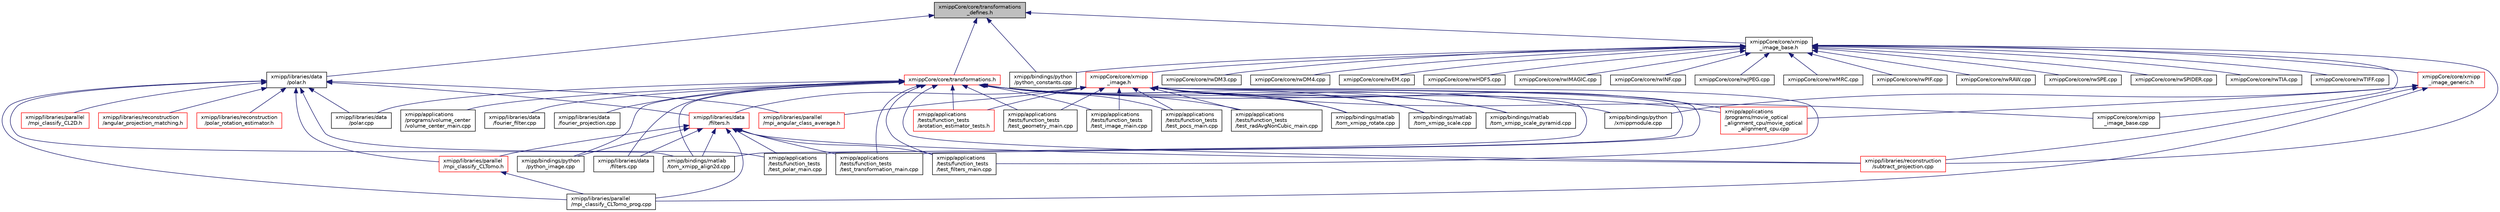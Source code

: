 digraph "xmippCore/core/transformations_defines.h"
{
  edge [fontname="Helvetica",fontsize="10",labelfontname="Helvetica",labelfontsize="10"];
  node [fontname="Helvetica",fontsize="10",shape=record];
  Node1 [label="xmippCore/core/transformations\l_defines.h",height=0.2,width=0.4,color="black", fillcolor="grey75", style="filled", fontcolor="black"];
  Node1 -> Node2 [dir="back",color="midnightblue",fontsize="10",style="solid",fontname="Helvetica"];
  Node2 [label="xmipp/bindings/python\l/python_constants.cpp",height=0.2,width=0.4,color="black", fillcolor="white", style="filled",URL="$python__constants_8cpp.html"];
  Node1 -> Node3 [dir="back",color="midnightblue",fontsize="10",style="solid",fontname="Helvetica"];
  Node3 [label="xmipp/libraries/data\l/polar.h",height=0.2,width=0.4,color="black", fillcolor="white", style="filled",URL="$polar_8h.html"];
  Node3 -> Node4 [dir="back",color="midnightblue",fontsize="10",style="solid",fontname="Helvetica"];
  Node4 [label="xmipp/applications\l/tests/function_tests\l/test_polar_main.cpp",height=0.2,width=0.4,color="black", fillcolor="white", style="filled",URL="$test__polar__main_8cpp.html"];
  Node3 -> Node5 [dir="back",color="midnightblue",fontsize="10",style="solid",fontname="Helvetica"];
  Node5 [label="xmipp/bindings/matlab\l/tom_xmipp_align2d.cpp",height=0.2,width=0.4,color="black", fillcolor="white", style="filled",URL="$tom__xmipp__align2d_8cpp.html"];
  Node3 -> Node6 [dir="back",color="midnightblue",fontsize="10",style="solid",fontname="Helvetica"];
  Node6 [label="xmipp/libraries/data\l/filters.h",height=0.2,width=0.4,color="red", fillcolor="white", style="filled",URL="$filters_8h.html"];
  Node6 -> Node8 [dir="back",color="midnightblue",fontsize="10",style="solid",fontname="Helvetica"];
  Node8 [label="xmipp/applications\l/tests/function_tests\l/test_filters_main.cpp",height=0.2,width=0.4,color="black", fillcolor="white", style="filled",URL="$test__filters__main_8cpp.html"];
  Node6 -> Node4 [dir="back",color="midnightblue",fontsize="10",style="solid",fontname="Helvetica"];
  Node6 -> Node9 [dir="back",color="midnightblue",fontsize="10",style="solid",fontname="Helvetica"];
  Node9 [label="xmipp/applications\l/tests/function_tests\l/test_transformation_main.cpp",height=0.2,width=0.4,color="black", fillcolor="white", style="filled",URL="$test__transformation__main_8cpp.html"];
  Node6 -> Node5 [dir="back",color="midnightblue",fontsize="10",style="solid",fontname="Helvetica"];
  Node6 -> Node10 [dir="back",color="midnightblue",fontsize="10",style="solid",fontname="Helvetica"];
  Node10 [label="xmipp/bindings/python\l/python_image.cpp",height=0.2,width=0.4,color="black", fillcolor="white", style="filled",URL="$python__image_8cpp.html"];
  Node6 -> Node12 [dir="back",color="midnightblue",fontsize="10",style="solid",fontname="Helvetica"];
  Node12 [label="xmipp/libraries/data\l/filters.cpp",height=0.2,width=0.4,color="black", fillcolor="white", style="filled",URL="$filters_8cpp.html"];
  Node6 -> Node150 [dir="back",color="midnightblue",fontsize="10",style="solid",fontname="Helvetica"];
  Node150 [label="xmipp/libraries/parallel\l/mpi_classify_CLTomo.h",height=0.2,width=0.4,color="red", fillcolor="white", style="filled",URL="$mpi__classify__CLTomo_8h.html"];
  Node150 -> Node152 [dir="back",color="midnightblue",fontsize="10",style="solid",fontname="Helvetica"];
  Node152 [label="xmipp/libraries/parallel\l/mpi_classify_CLTomo_prog.cpp",height=0.2,width=0.4,color="black", fillcolor="white", style="filled",URL="$mpi__classify__CLTomo__prog_8cpp.html"];
  Node6 -> Node152 [dir="back",color="midnightblue",fontsize="10",style="solid",fontname="Helvetica"];
  Node6 -> Node101 [dir="back",color="midnightblue",fontsize="10",style="solid",fontname="Helvetica"];
  Node101 [label="xmipp/libraries/reconstruction\l/subtract_projection.cpp",height=0.2,width=0.4,color="red", fillcolor="white", style="filled",URL="$subtract__projection_8cpp.html"];
  Node3 -> Node253 [dir="back",color="midnightblue",fontsize="10",style="solid",fontname="Helvetica"];
  Node253 [label="xmipp/libraries/data\l/polar.cpp",height=0.2,width=0.4,color="black", fillcolor="white", style="filled",URL="$polar_8cpp.html"];
  Node3 -> Node254 [dir="back",color="midnightblue",fontsize="10",style="solid",fontname="Helvetica"];
  Node254 [label="xmipp/libraries/parallel\l/mpi_angular_class_average.h",height=0.2,width=0.4,color="red", fillcolor="white", style="filled",URL="$mpi__angular__class__average_8h.html"];
  Node3 -> Node257 [dir="back",color="midnightblue",fontsize="10",style="solid",fontname="Helvetica"];
  Node257 [label="xmipp/libraries/parallel\l/mpi_classify_CL2D.h",height=0.2,width=0.4,color="red", fillcolor="white", style="filled",URL="$mpi__classify__CL2D_8h.html"];
  Node3 -> Node150 [dir="back",color="midnightblue",fontsize="10",style="solid",fontname="Helvetica"];
  Node3 -> Node152 [dir="back",color="midnightblue",fontsize="10",style="solid",fontname="Helvetica"];
  Node3 -> Node259 [dir="back",color="midnightblue",fontsize="10",style="solid",fontname="Helvetica"];
  Node259 [label="xmipp/libraries/reconstruction\l/angular_projection_matching.h",height=0.2,width=0.4,color="red", fillcolor="white", style="filled",URL="$angular__projection__matching_8h.html"];
  Node3 -> Node264 [dir="back",color="midnightblue",fontsize="10",style="solid",fontname="Helvetica"];
  Node264 [label="xmipp/libraries/reconstruction\l/polar_rotation_estimator.h",height=0.2,width=0.4,color="red", fillcolor="white", style="filled",URL="$polar__rotation__estimator_8h.html"];
  Node1 -> Node267 [dir="back",color="midnightblue",fontsize="10",style="solid",fontname="Helvetica"];
  Node267 [label="xmippCore/core/xmipp\l_image_base.h",height=0.2,width=0.4,color="black", fillcolor="white", style="filled",URL="$xmipp__image__base_8h.html"];
  Node267 -> Node2 [dir="back",color="midnightblue",fontsize="10",style="solid",fontname="Helvetica"];
  Node267 -> Node101 [dir="back",color="midnightblue",fontsize="10",style="solid",fontname="Helvetica"];
  Node267 -> Node268 [dir="back",color="midnightblue",fontsize="10",style="solid",fontname="Helvetica"];
  Node268 [label="xmippCore/core/xmipp\l_image.h",height=0.2,width=0.4,color="red", fillcolor="white", style="filled",URL="$xmipp__image_8h.html"];
  Node268 -> Node271 [dir="back",color="midnightblue",fontsize="10",style="solid",fontname="Helvetica"];
  Node271 [label="xmipp/applications\l/programs/movie_optical\l_alignment_cpu/movie_optical\l_alignment_cpu.cpp",height=0.2,width=0.4,color="red", fillcolor="white", style="filled",URL="$movie__optical__alignment__cpu_8cpp.html"];
  Node268 -> Node277 [dir="back",color="midnightblue",fontsize="10",style="solid",fontname="Helvetica"];
  Node277 [label="xmipp/applications\l/tests/function_tests\l/arotation_estimator_tests.h",height=0.2,width=0.4,color="red", fillcolor="white", style="filled",URL="$arotation__estimator__tests_8h.html"];
  Node268 -> Node8 [dir="back",color="midnightblue",fontsize="10",style="solid",fontname="Helvetica"];
  Node268 -> Node281 [dir="back",color="midnightblue",fontsize="10",style="solid",fontname="Helvetica"];
  Node281 [label="xmipp/applications\l/tests/function_tests\l/test_geometry_main.cpp",height=0.2,width=0.4,color="black", fillcolor="white", style="filled",URL="$test__geometry__main_8cpp.html"];
  Node268 -> Node283 [dir="back",color="midnightblue",fontsize="10",style="solid",fontname="Helvetica"];
  Node283 [label="xmipp/applications\l/tests/function_tests\l/test_image_main.cpp",height=0.2,width=0.4,color="black", fillcolor="white", style="filled",URL="$test__image__main_8cpp.html"];
  Node268 -> Node117 [dir="back",color="midnightblue",fontsize="10",style="solid",fontname="Helvetica"];
  Node117 [label="xmipp/applications\l/tests/function_tests\l/test_pocs_main.cpp",height=0.2,width=0.4,color="black", fillcolor="white", style="filled",URL="$test__pocs__main_8cpp.html"];
  Node268 -> Node4 [dir="back",color="midnightblue",fontsize="10",style="solid",fontname="Helvetica"];
  Node268 -> Node285 [dir="back",color="midnightblue",fontsize="10",style="solid",fontname="Helvetica"];
  Node285 [label="xmipp/applications\l/tests/function_tests\l/test_radAvgNonCubic_main.cpp",height=0.2,width=0.4,color="black", fillcolor="white", style="filled",URL="$test__radAvgNonCubic__main_8cpp.html"];
  Node268 -> Node9 [dir="back",color="midnightblue",fontsize="10",style="solid",fontname="Helvetica"];
  Node268 -> Node5 [dir="back",color="midnightblue",fontsize="10",style="solid",fontname="Helvetica"];
  Node268 -> Node293 [dir="back",color="midnightblue",fontsize="10",style="solid",fontname="Helvetica"];
  Node293 [label="xmipp/bindings/matlab\l/tom_xmipp_rotate.cpp",height=0.2,width=0.4,color="black", fillcolor="white", style="filled",URL="$tom__xmipp__rotate_8cpp.html"];
  Node268 -> Node294 [dir="back",color="midnightblue",fontsize="10",style="solid",fontname="Helvetica"];
  Node294 [label="xmipp/bindings/matlab\l/tom_xmipp_scale.cpp",height=0.2,width=0.4,color="black", fillcolor="white", style="filled",URL="$tom__xmipp__scale_8cpp.html"];
  Node268 -> Node295 [dir="back",color="midnightblue",fontsize="10",style="solid",fontname="Helvetica"];
  Node295 [label="xmipp/bindings/matlab\l/tom_xmipp_scale_pyramid.cpp",height=0.2,width=0.4,color="black", fillcolor="white", style="filled",URL="$tom__xmipp__scale__pyramid_8cpp.html"];
  Node268 -> Node6 [dir="back",color="midnightblue",fontsize="10",style="solid",fontname="Helvetica"];
  Node268 -> Node254 [dir="back",color="midnightblue",fontsize="10",style="solid",fontname="Helvetica"];
  Node268 -> Node660 [dir="back",color="midnightblue",fontsize="10",style="solid",fontname="Helvetica"];
  Node660 [label="xmippCore/core/xmipp\l_image_base.cpp",height=0.2,width=0.4,color="black", fillcolor="white", style="filled",URL="$xmipp__image__base_8cpp.html"];
  Node267 -> Node665 [dir="back",color="midnightblue",fontsize="10",style="solid",fontname="Helvetica"];
  Node665 [label="xmippCore/core/xmipp\l_image_generic.h",height=0.2,width=0.4,color="red", fillcolor="white", style="filled",URL="$xmipp__image__generic_8h.html"];
  Node665 -> Node271 [dir="back",color="midnightblue",fontsize="10",style="solid",fontname="Helvetica"];
  Node665 -> Node19 [dir="back",color="midnightblue",fontsize="10",style="solid",fontname="Helvetica"];
  Node19 [label="xmipp/bindings/python\l/xmippmodule.cpp",height=0.2,width=0.4,color="black", fillcolor="white", style="filled",URL="$xmippmodule_8cpp.html"];
  Node665 -> Node152 [dir="back",color="midnightblue",fontsize="10",style="solid",fontname="Helvetica"];
  Node665 -> Node101 [dir="back",color="midnightblue",fontsize="10",style="solid",fontname="Helvetica"];
  Node267 -> Node681 [dir="back",color="midnightblue",fontsize="10",style="solid",fontname="Helvetica"];
  Node681 [label="xmippCore/core/rwDM3.cpp",height=0.2,width=0.4,color="black", fillcolor="white", style="filled",URL="$rwDM3_8cpp.html"];
  Node267 -> Node682 [dir="back",color="midnightblue",fontsize="10",style="solid",fontname="Helvetica"];
  Node682 [label="xmippCore/core/rwDM4.cpp",height=0.2,width=0.4,color="black", fillcolor="white", style="filled",URL="$rwDM4_8cpp.html"];
  Node267 -> Node683 [dir="back",color="midnightblue",fontsize="10",style="solid",fontname="Helvetica"];
  Node683 [label="xmippCore/core/rwEM.cpp",height=0.2,width=0.4,color="black", fillcolor="white", style="filled",URL="$rwEM_8cpp.html"];
  Node267 -> Node684 [dir="back",color="midnightblue",fontsize="10",style="solid",fontname="Helvetica"];
  Node684 [label="xmippCore/core/rwHDF5.cpp",height=0.2,width=0.4,color="black", fillcolor="white", style="filled",URL="$rwHDF5_8cpp.html"];
  Node267 -> Node685 [dir="back",color="midnightblue",fontsize="10",style="solid",fontname="Helvetica"];
  Node685 [label="xmippCore/core/rwIMAGIC.cpp",height=0.2,width=0.4,color="black", fillcolor="white", style="filled",URL="$rwIMAGIC_8cpp.html"];
  Node267 -> Node686 [dir="back",color="midnightblue",fontsize="10",style="solid",fontname="Helvetica"];
  Node686 [label="xmippCore/core/rwINF.cpp",height=0.2,width=0.4,color="black", fillcolor="white", style="filled",URL="$rwINF_8cpp.html"];
  Node267 -> Node687 [dir="back",color="midnightblue",fontsize="10",style="solid",fontname="Helvetica"];
  Node687 [label="xmippCore/core/rwJPEG.cpp",height=0.2,width=0.4,color="black", fillcolor="white", style="filled",URL="$rwJPEG_8cpp.html"];
  Node267 -> Node688 [dir="back",color="midnightblue",fontsize="10",style="solid",fontname="Helvetica"];
  Node688 [label="xmippCore/core/rwMRC.cpp",height=0.2,width=0.4,color="black", fillcolor="white", style="filled",URL="$rwMRC_8cpp.html"];
  Node267 -> Node689 [dir="back",color="midnightblue",fontsize="10",style="solid",fontname="Helvetica"];
  Node689 [label="xmippCore/core/rwPIF.cpp",height=0.2,width=0.4,color="black", fillcolor="white", style="filled",URL="$rwPIF_8cpp.html"];
  Node267 -> Node690 [dir="back",color="midnightblue",fontsize="10",style="solid",fontname="Helvetica"];
  Node690 [label="xmippCore/core/rwRAW.cpp",height=0.2,width=0.4,color="black", fillcolor="white", style="filled",URL="$rwRAW_8cpp.html"];
  Node267 -> Node691 [dir="back",color="midnightblue",fontsize="10",style="solid",fontname="Helvetica"];
  Node691 [label="xmippCore/core/rwSPE.cpp",height=0.2,width=0.4,color="black", fillcolor="white", style="filled",URL="$rwSPE_8cpp.html"];
  Node267 -> Node692 [dir="back",color="midnightblue",fontsize="10",style="solid",fontname="Helvetica"];
  Node692 [label="xmippCore/core/rwSPIDER.cpp",height=0.2,width=0.4,color="black", fillcolor="white", style="filled",URL="$rwSPIDER_8cpp.html"];
  Node267 -> Node693 [dir="back",color="midnightblue",fontsize="10",style="solid",fontname="Helvetica"];
  Node693 [label="xmippCore/core/rwTIA.cpp",height=0.2,width=0.4,color="black", fillcolor="white", style="filled",URL="$rwTIA_8cpp.html"];
  Node267 -> Node694 [dir="back",color="midnightblue",fontsize="10",style="solid",fontname="Helvetica"];
  Node694 [label="xmippCore/core/rwTIFF.cpp",height=0.2,width=0.4,color="black", fillcolor="white", style="filled",URL="$rwTIFF_8cpp.html"];
  Node267 -> Node660 [dir="back",color="midnightblue",fontsize="10",style="solid",fontname="Helvetica"];
  Node1 -> Node695 [dir="back",color="midnightblue",fontsize="10",style="solid",fontname="Helvetica"];
  Node695 [label="xmippCore/core/transformations.h",height=0.2,width=0.4,color="red", fillcolor="white", style="filled",URL="$transformations_8h.html"];
  Node695 -> Node271 [dir="back",color="midnightblue",fontsize="10",style="solid",fontname="Helvetica"];
  Node695 -> Node322 [dir="back",color="midnightblue",fontsize="10",style="solid",fontname="Helvetica"];
  Node322 [label="xmipp/applications\l/programs/volume_center\l/volume_center_main.cpp",height=0.2,width=0.4,color="black", fillcolor="white", style="filled",URL="$volume__center__main_8cpp.html"];
  Node695 -> Node277 [dir="back",color="midnightblue",fontsize="10",style="solid",fontname="Helvetica"];
  Node695 -> Node8 [dir="back",color="midnightblue",fontsize="10",style="solid",fontname="Helvetica"];
  Node695 -> Node281 [dir="back",color="midnightblue",fontsize="10",style="solid",fontname="Helvetica"];
  Node695 -> Node283 [dir="back",color="midnightblue",fontsize="10",style="solid",fontname="Helvetica"];
  Node695 -> Node117 [dir="back",color="midnightblue",fontsize="10",style="solid",fontname="Helvetica"];
  Node695 -> Node285 [dir="back",color="midnightblue",fontsize="10",style="solid",fontname="Helvetica"];
  Node695 -> Node9 [dir="back",color="midnightblue",fontsize="10",style="solid",fontname="Helvetica"];
  Node695 -> Node5 [dir="back",color="midnightblue",fontsize="10",style="solid",fontname="Helvetica"];
  Node695 -> Node293 [dir="back",color="midnightblue",fontsize="10",style="solid",fontname="Helvetica"];
  Node695 -> Node294 [dir="back",color="midnightblue",fontsize="10",style="solid",fontname="Helvetica"];
  Node695 -> Node295 [dir="back",color="midnightblue",fontsize="10",style="solid",fontname="Helvetica"];
  Node695 -> Node10 [dir="back",color="midnightblue",fontsize="10",style="solid",fontname="Helvetica"];
  Node695 -> Node19 [dir="back",color="midnightblue",fontsize="10",style="solid",fontname="Helvetica"];
  Node695 -> Node12 [dir="back",color="midnightblue",fontsize="10",style="solid",fontname="Helvetica"];
  Node695 -> Node20 [dir="back",color="midnightblue",fontsize="10",style="solid",fontname="Helvetica"];
  Node20 [label="xmipp/libraries/data\l/fourier_filter.cpp",height=0.2,width=0.4,color="black", fillcolor="white", style="filled",URL="$fourier__filter_8cpp.html"];
  Node695 -> Node458 [dir="back",color="midnightblue",fontsize="10",style="solid",fontname="Helvetica"];
  Node458 [label="xmipp/libraries/data\l/fourier_projection.cpp",height=0.2,width=0.4,color="black", fillcolor="white", style="filled",URL="$fourier__projection_8cpp.html"];
  Node695 -> Node253 [dir="back",color="midnightblue",fontsize="10",style="solid",fontname="Helvetica"];
  Node695 -> Node101 [dir="back",color="midnightblue",fontsize="10",style="solid",fontname="Helvetica"];
}
